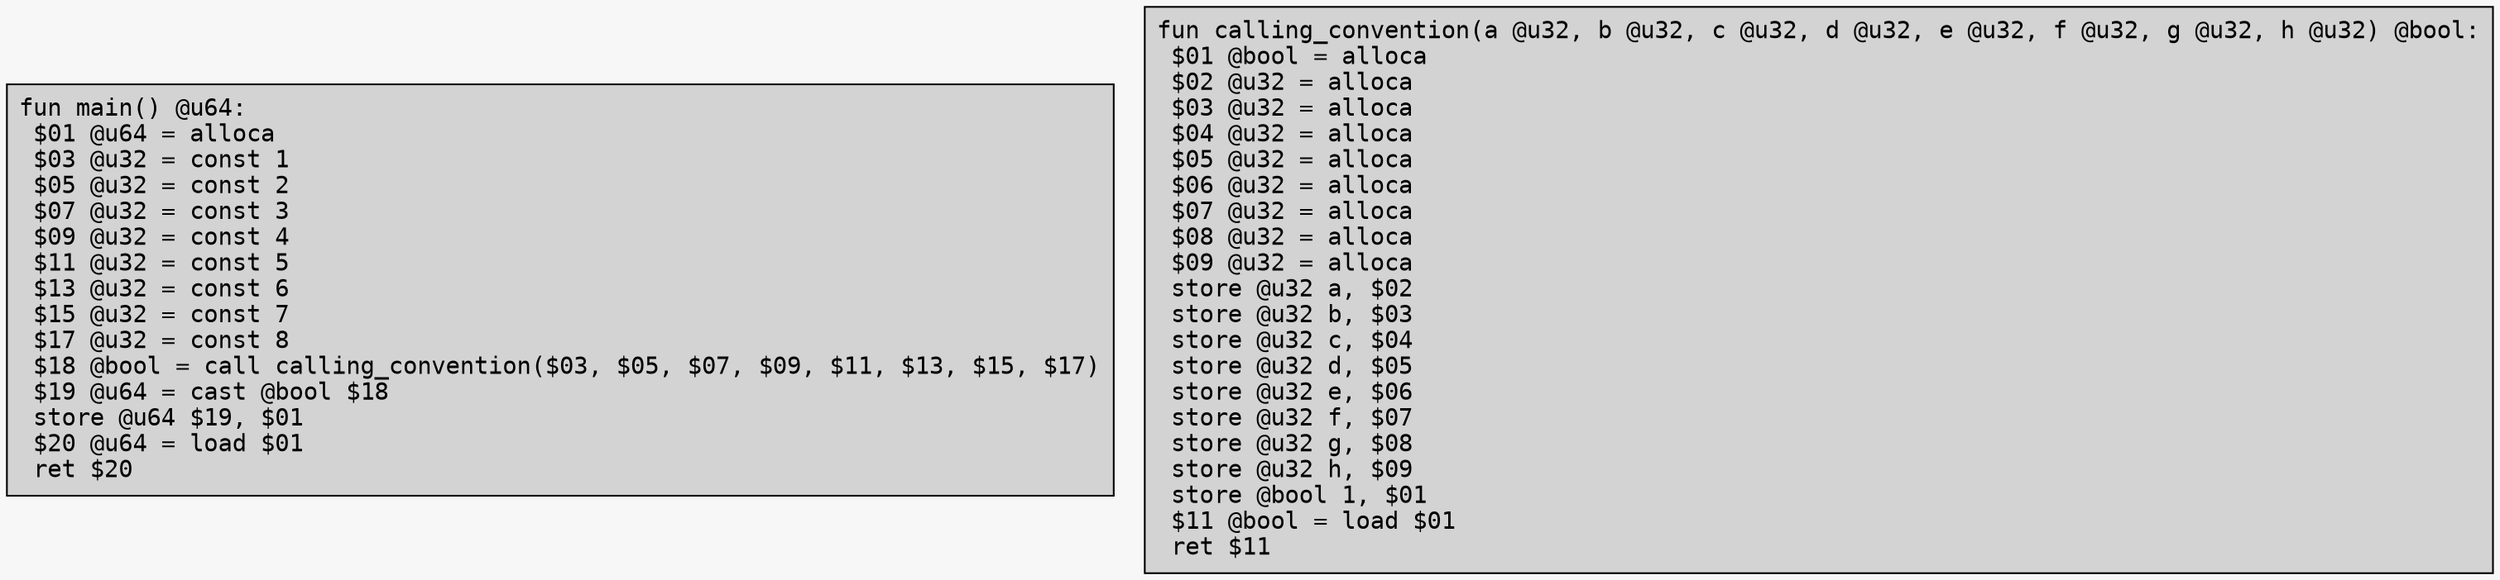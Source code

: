 digraph CFG {
	graph [fontname = "Monospace"];
	node  [fontname = "Monospace", shape=box, style=filled, margin=0.1];
	edge  [fontname = "Monospace"];
	bgcolor = "#f7f7f7";
	splines = false;

	L0 [label="fun main() @u64:\l $01 @u64 = alloca\l $03 @u32 = const 1\l $05 @u32 = const 2\l $07 @u32 = const 3\l $09 @u32 = const 4\l $11 @u32 = const 5\l $13 @u32 = const 6\l $15 @u32 = const 7\l $17 @u32 = const 8\l $18 @bool = call calling_convention($03, $05, $07, $09, $11, $13, $15, $17)\l $19 @u64 = cast @bool $18\l store @u64 $19, $01\l $20 @u64 = load $01\l ret $20\l"];
	L2 [label="fun calling_convention(a @u32, b @u32, c @u32, d @u32, e @u32, f @u32, g @u32, h @u32) @bool:\l $01 @bool = alloca\l $02 @u32 = alloca\l $03 @u32 = alloca\l $04 @u32 = alloca\l $05 @u32 = alloca\l $06 @u32 = alloca\l $07 @u32 = alloca\l $08 @u32 = alloca\l $09 @u32 = alloca\l store @u32 a, $02\l store @u32 b, $03\l store @u32 c, $04\l store @u32 d, $05\l store @u32 e, $06\l store @u32 f, $07\l store @u32 g, $08\l store @u32 h, $09\l store @bool 1, $01\l $11 @bool = load $01\l ret $11\l"];
}
